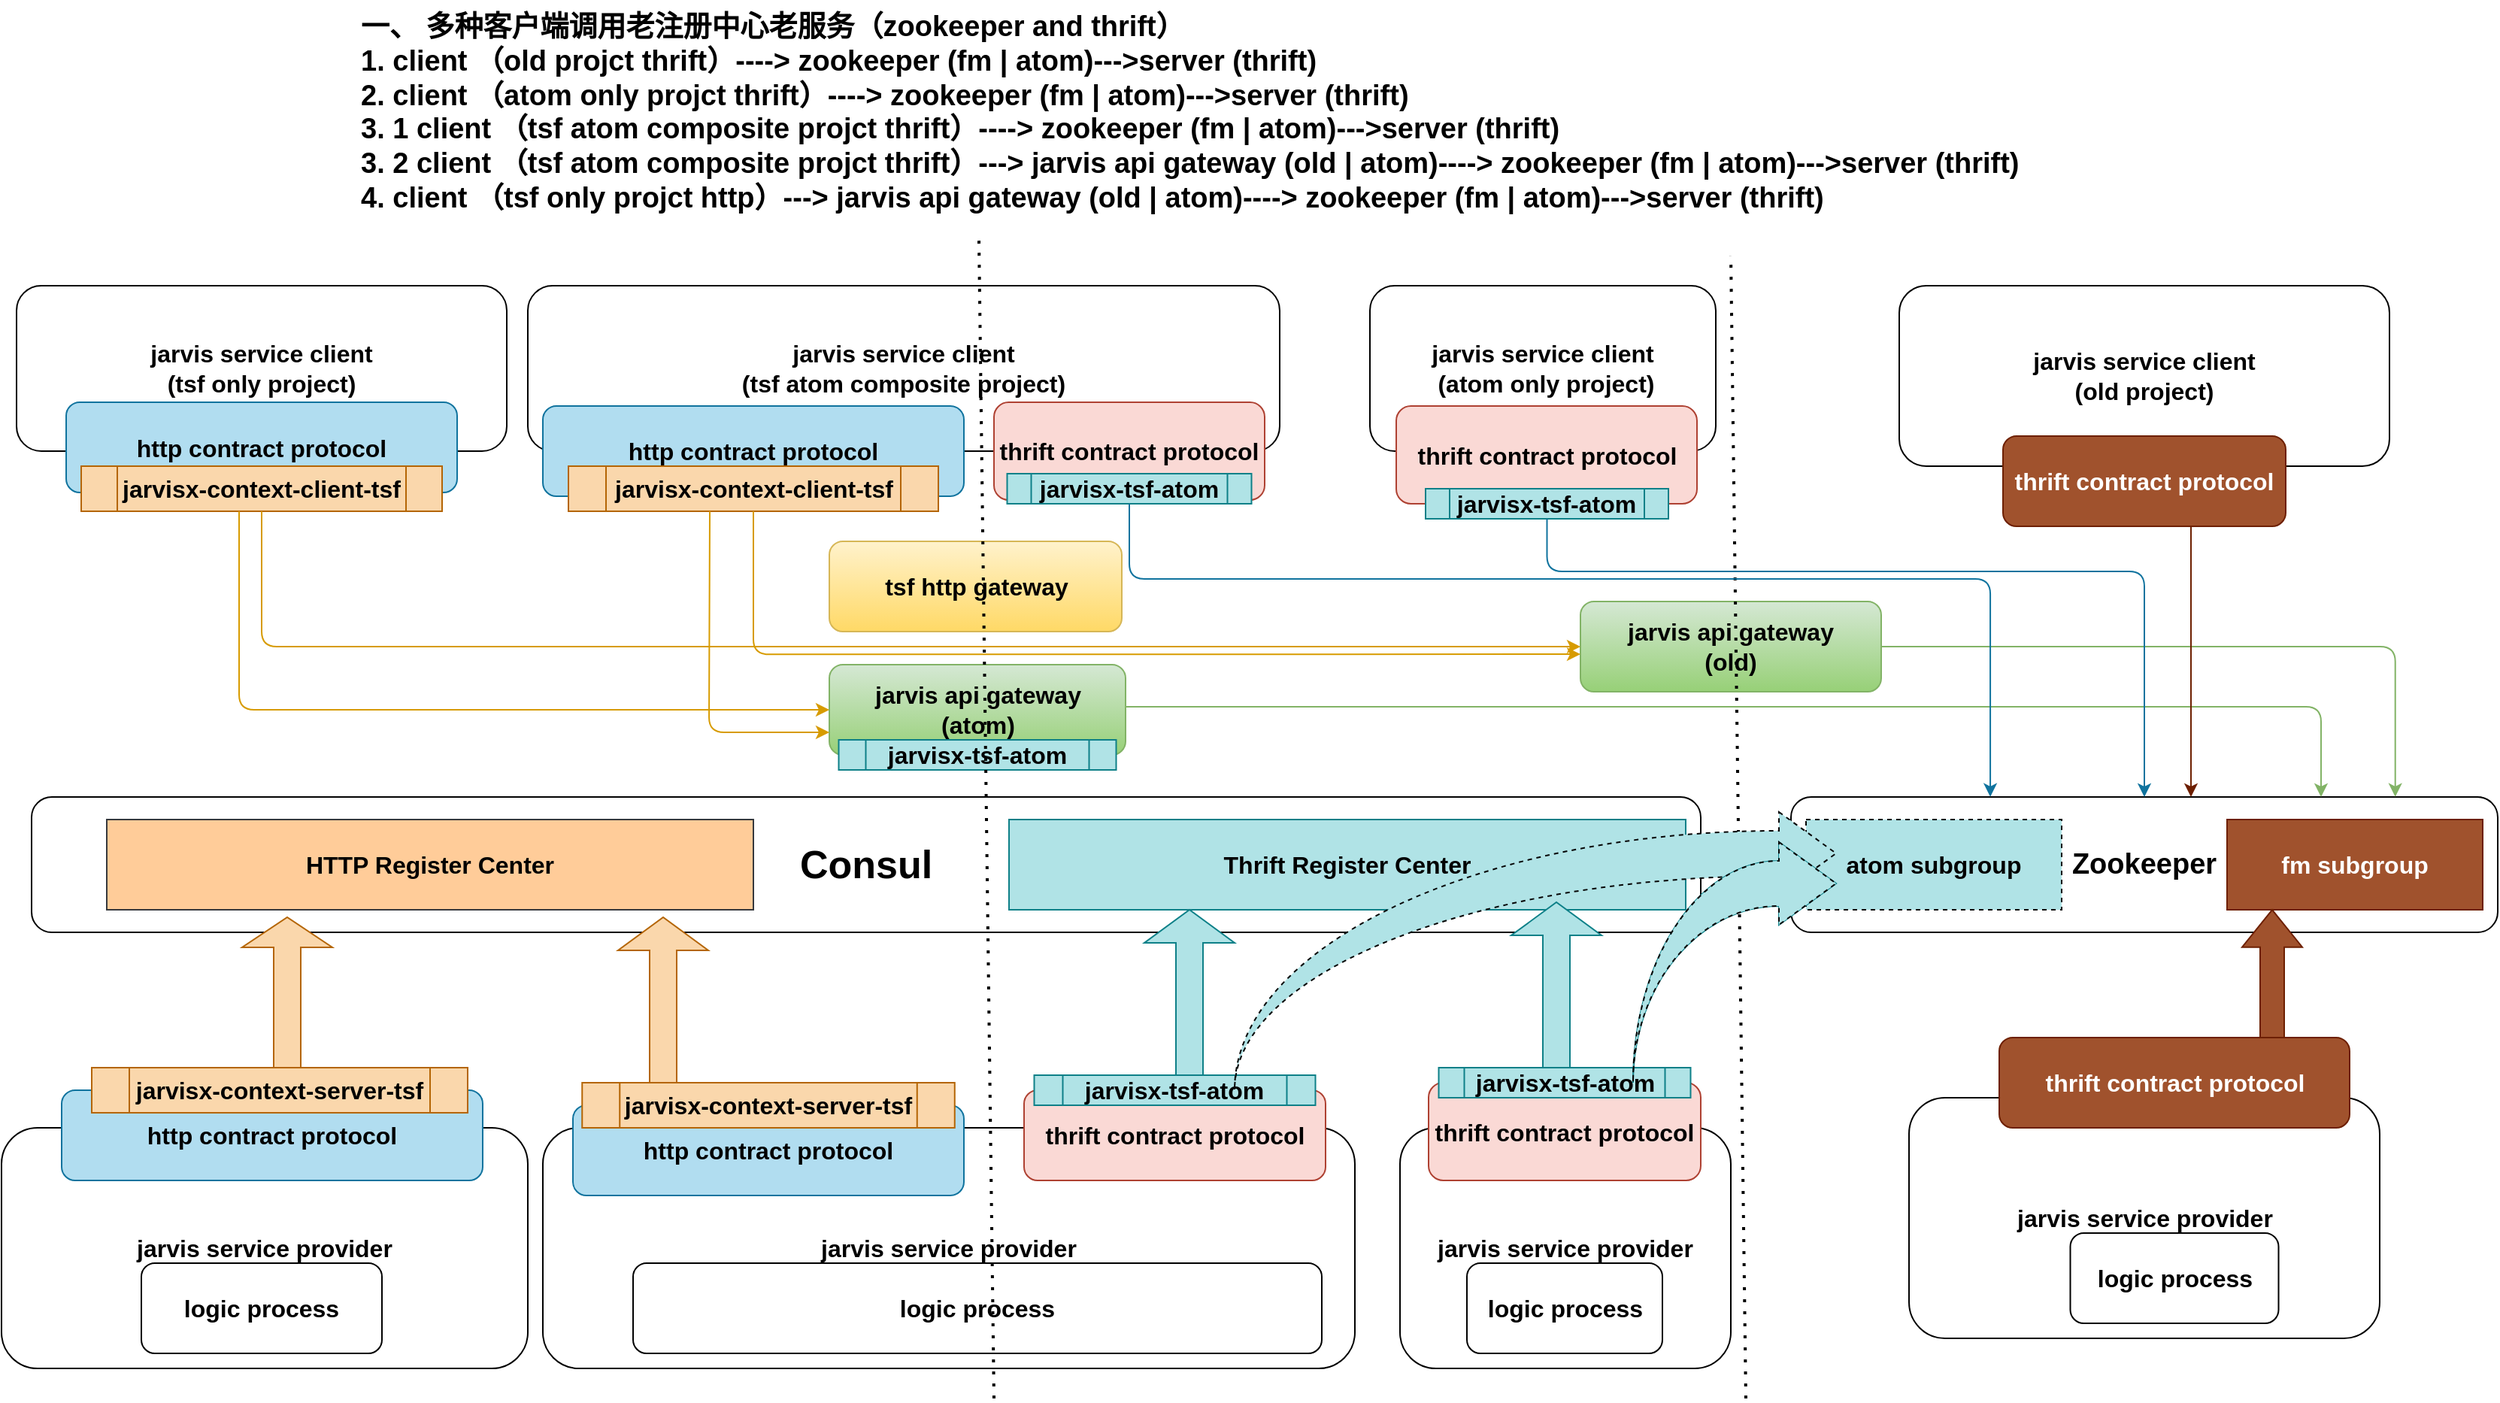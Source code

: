 <mxfile version="14.1.9" type="github">
  <diagram id="-b68cmkpjly45NJEYMcE" name="Page-1">
    <mxGraphModel dx="2701" dy="1997" grid="1" gridSize="10" guides="1" tooltips="1" connect="1" arrows="1" fold="1" page="1" pageScale="1" pageWidth="827" pageHeight="1169" math="0" shadow="0">
      <root>
        <mxCell id="0" />
        <mxCell id="1" parent="0" />
        <mxCell id="J-GAMBitPqSNVD4_ut0o-4" value="jarvis service provider" style="rounded=1;whiteSpace=wrap;html=1;fontStyle=1;align=center;horizontal=1;fontSize=16;" parent="1" vertex="1">
          <mxGeometry x="-260" y="390" width="540" height="160" as="geometry" />
        </mxCell>
        <mxCell id="J-GAMBitPqSNVD4_ut0o-15" value="tsf http gateway" style="rounded=1;whiteSpace=wrap;html=1;gradientColor=#ffd966;fillColor=#fff2cc;strokeColor=#d6b656;fontStyle=1;align=center;horizontal=1;fontSize=16;" parent="1" vertex="1">
          <mxGeometry x="-69.5" width="194.5" height="60" as="geometry" />
        </mxCell>
        <mxCell id="J-GAMBitPqSNVD4_ut0o-18" value="jarvis api gateway&lt;br style=&quot;font-size: 16px;&quot;&gt;(old)" style="rounded=1;whiteSpace=wrap;html=1;gradientColor=#97d077;fillColor=#d5e8d4;strokeColor=#82b366;fontStyle=1;align=center;horizontal=1;fontSize=16;" parent="1" vertex="1">
          <mxGeometry x="430" y="40" width="200" height="60" as="geometry" />
        </mxCell>
        <mxCell id="J-GAMBitPqSNVD4_ut0o-32" value="logic process" style="rounded=1;whiteSpace=wrap;html=1;fontStyle=1;align=center;horizontal=1;fontSize=16;" parent="1" vertex="1">
          <mxGeometry x="-200" y="480" width="458" height="60" as="geometry" />
        </mxCell>
        <mxCell id="J-GAMBitPqSNVD4_ut0o-40" value="Consul" style="rounded=1;whiteSpace=wrap;html=1;fontStyle=1;align=center;horizontal=1;fontSize=26;" parent="1" vertex="1">
          <mxGeometry x="-600" y="170" width="1110" height="90" as="geometry" />
        </mxCell>
        <mxCell id="J-GAMBitPqSNVD4_ut0o-41" value="Thrift Register Center" style="rounded=0;whiteSpace=wrap;html=1;fontStyle=1;align=center;horizontal=1;fontSize=16;fillColor=#b0e3e6;strokeColor=#0e8088;" parent="1" vertex="1">
          <mxGeometry x="50" y="185" width="450" height="60" as="geometry" />
        </mxCell>
        <mxCell id="J-GAMBitPqSNVD4_ut0o-42" value="HTTP Register Center" style="rounded=0;whiteSpace=wrap;html=1;fontStyle=1;align=center;horizontal=1;fontSize=16;fillColor=#ffcc99;strokeColor=#36393d;" parent="1" vertex="1">
          <mxGeometry x="-550" y="185" width="430" height="60" as="geometry" />
        </mxCell>
        <mxCell id="J-GAMBitPqSNVD4_ut0o-50" value="thrift contract protocol" style="rounded=1;whiteSpace=wrap;html=1;fillColor=#fad9d5;strokeColor=#ae4132;fontStyle=1;align=center;horizontal=1;fontSize=16;" parent="1" vertex="1">
          <mxGeometry x="60" y="365" width="200.5" height="60" as="geometry" />
        </mxCell>
        <mxCell id="J-GAMBitPqSNVD4_ut0o-51" value="jarvisx-tsf-atom" style="shape=process;whiteSpace=wrap;html=1;backgroundOutline=1;fillColor=#b0e3e6;strokeColor=#0e8088;fontStyle=1;align=center;horizontal=1;fontSize=16;" parent="1" vertex="1">
          <mxGeometry x="66.75" y="355" width="187" height="20" as="geometry" />
        </mxCell>
        <mxCell id="J-GAMBitPqSNVD4_ut0o-58" value="jarvis service client&lt;br style=&quot;font-size: 16px;&quot;&gt;(old project)" style="rounded=1;whiteSpace=wrap;html=1;fontStyle=1;align=center;horizontal=1;fontSize=16;" parent="1" vertex="1">
          <mxGeometry x="642" y="-170" width="326" height="120" as="geometry" />
        </mxCell>
        <mxCell id="J-GAMBitPqSNVD4_ut0o-61" value="thrift contract protocol" style="rounded=1;whiteSpace=wrap;html=1;fillColor=#a0522d;strokeColor=#6D1F00;fontColor=#ffffff;fontStyle=1;align=center;horizontal=1;fontSize=16;" parent="1" vertex="1">
          <mxGeometry x="711" y="-70" width="188" height="60" as="geometry" />
        </mxCell>
        <mxCell id="J-GAMBitPqSNVD4_ut0o-62" value="jarvis service provider" style="rounded=1;whiteSpace=wrap;html=1;fontStyle=1;align=center;horizontal=1;fontSize=16;" parent="1" vertex="1">
          <mxGeometry x="648.5" y="370" width="313" height="160" as="geometry" />
        </mxCell>
        <mxCell id="J-GAMBitPqSNVD4_ut0o-63" value="thrift contract protocol" style="rounded=1;whiteSpace=wrap;html=1;fillColor=#a0522d;strokeColor=#6D1F00;fontColor=#ffffff;fontStyle=1;align=center;horizontal=1;fontSize=16;" parent="1" vertex="1">
          <mxGeometry x="708.5" y="330" width="233" height="60" as="geometry" />
        </mxCell>
        <mxCell id="J-GAMBitPqSNVD4_ut0o-65" value="Zookeeper" style="rounded=1;whiteSpace=wrap;html=1;fontStyle=1;align=center;horizontal=1;fontSize=19;" parent="1" vertex="1">
          <mxGeometry x="570" y="170" width="470" height="90" as="geometry" />
        </mxCell>
        <mxCell id="J-GAMBitPqSNVD4_ut0o-66" value="atom subgroup" style="rounded=0;whiteSpace=wrap;html=1;fontStyle=1;align=center;horizontal=1;fontSize=16;fillColor=#b0e3e6;dashed=1;strokeColor=#050505;" parent="1" vertex="1">
          <mxGeometry x="580" y="185" width="170" height="60" as="geometry" />
        </mxCell>
        <mxCell id="J-GAMBitPqSNVD4_ut0o-67" value="fm subgroup" style="rounded=0;whiteSpace=wrap;html=1;fontStyle=1;align=center;horizontal=1;fontSize=16;fillColor=#a0522d;strokeColor=#6D1F00;fontColor=#ffffff;" parent="1" vertex="1">
          <mxGeometry x="860" y="185" width="170" height="60" as="geometry" />
        </mxCell>
        <mxCell id="J-GAMBitPqSNVD4_ut0o-68" value="" style="endArrow=none;dashed=1;html=1;dashPattern=1 3;strokeWidth=2;fontStyle=1;align=center;horizontal=1;fontSize=16;" parent="1" edge="1">
          <mxGeometry width="50" height="50" relative="1" as="geometry">
            <mxPoint x="540" y="570" as="sourcePoint" />
            <mxPoint x="530" y="-190" as="targetPoint" />
          </mxGeometry>
        </mxCell>
        <mxCell id="J-GAMBitPqSNVD4_ut0o-69" value="logic process" style="rounded=1;whiteSpace=wrap;html=1;fontStyle=1;align=center;horizontal=1;fontSize=16;" parent="1" vertex="1">
          <mxGeometry x="755.75" y="460" width="138.5" height="60" as="geometry" />
        </mxCell>
        <mxCell id="J-GAMBitPqSNVD4_ut0o-73" value="jarvis api gateway&lt;br style=&quot;font-size: 16px;&quot;&gt;(atom)" style="rounded=1;whiteSpace=wrap;html=1;gradientColor=#97d077;fillColor=#d5e8d4;strokeColor=#82b366;fontStyle=1;align=center;horizontal=1;fontSize=16;" parent="1" vertex="1">
          <mxGeometry x="-69.5" y="82" width="197" height="60" as="geometry" />
        </mxCell>
        <mxCell id="J-GAMBitPqSNVD4_ut0o-74" value="jarvisx-tsf-atom" style="shape=process;whiteSpace=wrap;html=1;backgroundOutline=1;fillColor=#b0e3e6;strokeColor=#0e8088;fontStyle=1;align=center;horizontal=1;fontSize=16;" parent="1" vertex="1">
          <mxGeometry x="-63.25" y="132" width="184.5" height="20" as="geometry" />
        </mxCell>
        <mxCell id="J-GAMBitPqSNVD4_ut0o-75" value="http contract protocol" style="rounded=1;whiteSpace=wrap;html=1;fillColor=#b1ddf0;strokeColor=#10739e;fontStyle=1;align=center;horizontal=1;fontSize=16;" parent="1" vertex="1">
          <mxGeometry x="-240" y="375" width="260" height="60" as="geometry" />
        </mxCell>
        <mxCell id="J-GAMBitPqSNVD4_ut0o-76" value="jarvisx-context-server-tsf" style="shape=process;whiteSpace=wrap;html=1;backgroundOutline=1;fillColor=#fad7ac;strokeColor=#b46504;fontStyle=1;align=center;horizontal=1;fontSize=16;" parent="1" vertex="1">
          <mxGeometry x="-233.87" y="360" width="247.75" height="30" as="geometry" />
        </mxCell>
        <mxCell id="J-GAMBitPqSNVD4_ut0o-77" value="jarvis service client&lt;br style=&quot;font-size: 16px;&quot;&gt;(tsf atom composite project)" style="rounded=1;whiteSpace=wrap;html=1;fontStyle=1;align=center;horizontal=1;fontSize=16;" parent="1" vertex="1">
          <mxGeometry x="-270" y="-170" width="500" height="110" as="geometry" />
        </mxCell>
        <mxCell id="J-GAMBitPqSNVD4_ut0o-78" value="jarvis service client &lt;br style=&quot;font-size: 16px;&quot;&gt;(tsf only project)" style="rounded=1;whiteSpace=wrap;html=1;fontStyle=1;align=center;horizontal=1;fontSize=16;" parent="1" vertex="1">
          <mxGeometry x="-610" y="-170" width="326" height="110" as="geometry" />
        </mxCell>
        <mxCell id="J-GAMBitPqSNVD4_ut0o-79" value="http contract protocol" style="rounded=1;whiteSpace=wrap;html=1;fillColor=#b1ddf0;strokeColor=#10739e;fontStyle=1;align=center;horizontal=1;fontSize=16;" parent="1" vertex="1">
          <mxGeometry x="-577" y="-92.5" width="260" height="60" as="geometry" />
        </mxCell>
        <mxCell id="J-GAMBitPqSNVD4_ut0o-80" value="jarvisx-context-client-tsf" style="shape=process;whiteSpace=wrap;html=1;backgroundOutline=1;fillColor=#fad7ac;strokeColor=#b46504;fontStyle=1;align=center;horizontal=1;fontSize=16;" parent="1" vertex="1">
          <mxGeometry x="-567" y="-50" width="240" height="30" as="geometry" />
        </mxCell>
        <mxCell id="J-GAMBitPqSNVD4_ut0o-81" value="jarvis service client&lt;br style=&quot;font-size: 16px;&quot;&gt;&amp;nbsp;(atom only project)" style="rounded=1;whiteSpace=wrap;html=1;fontStyle=1;align=center;horizontal=1;fontSize=16;" parent="1" vertex="1">
          <mxGeometry x="290" y="-170" width="230" height="110" as="geometry" />
        </mxCell>
        <mxCell id="J-GAMBitPqSNVD4_ut0o-82" value="thrift contract protocol" style="rounded=1;whiteSpace=wrap;html=1;fillColor=#fad9d5;strokeColor=#ae4132;fontStyle=1;align=center;horizontal=1;fontSize=16;" parent="1" vertex="1">
          <mxGeometry x="307.5" y="-90" width="200" height="65" as="geometry" />
        </mxCell>
        <mxCell id="J-GAMBitPqSNVD4_ut0o-83" value="jarvisx-tsf-atom" style="shape=process;whiteSpace=wrap;html=1;backgroundOutline=1;fillColor=#b0e3e6;strokeColor=#0e8088;fontStyle=1;align=center;horizontal=1;fontSize=16;" parent="1" vertex="1">
          <mxGeometry x="327" y="-35" width="161.5" height="20" as="geometry" />
        </mxCell>
        <mxCell id="J-GAMBitPqSNVD4_ut0o-84" value="" style="endArrow=none;dashed=1;html=1;dashPattern=1 3;strokeWidth=2;fontStyle=1;align=center;horizontal=1;fontSize=16;" parent="1" edge="1">
          <mxGeometry width="50" height="50" relative="1" as="geometry">
            <mxPoint x="40" y="570" as="sourcePoint" />
            <mxPoint x="30" y="-200" as="targetPoint" />
          </mxGeometry>
        </mxCell>
        <mxCell id="J-GAMBitPqSNVD4_ut0o-85" value="http contract protocol" style="rounded=1;whiteSpace=wrap;html=1;fillColor=#b1ddf0;strokeColor=#10739e;fontStyle=1;align=center;horizontal=1;fontSize=16;" parent="1" vertex="1">
          <mxGeometry x="-260" y="-90" width="280" height="60" as="geometry" />
        </mxCell>
        <mxCell id="J-GAMBitPqSNVD4_ut0o-86" value="jarvisx-context-client-tsf" style="shape=process;whiteSpace=wrap;html=1;backgroundOutline=1;fillColor=#fad7ac;strokeColor=#b46504;fontStyle=1;align=center;horizontal=1;fontSize=16;" parent="1" vertex="1">
          <mxGeometry x="-243" y="-50" width="246" height="30" as="geometry" />
        </mxCell>
        <mxCell id="J-GAMBitPqSNVD4_ut0o-87" value="thrift contract protocol" style="rounded=1;whiteSpace=wrap;html=1;fillColor=#fad9d5;strokeColor=#ae4132;fontStyle=1;align=center;horizontal=1;fontSize=16;" parent="1" vertex="1">
          <mxGeometry x="40" y="-92.5" width="180" height="65" as="geometry" />
        </mxCell>
        <mxCell id="J-GAMBitPqSNVD4_ut0o-88" value="jarvisx-tsf-atom" style="shape=process;whiteSpace=wrap;html=1;backgroundOutline=1;fillColor=#b0e3e6;strokeColor=#0e8088;fontStyle=1;align=center;horizontal=1;fontSize=16;" parent="1" vertex="1">
          <mxGeometry x="48.75" y="-45" width="162.5" height="20" as="geometry" />
        </mxCell>
        <mxCell id="Yk1hcENggpTfmtGuUN9E-1" value="jarvis service provider" style="rounded=1;whiteSpace=wrap;html=1;fontStyle=1;align=center;horizontal=1;fontSize=16;" parent="1" vertex="1">
          <mxGeometry x="-620" y="390" width="350" height="160" as="geometry" />
        </mxCell>
        <mxCell id="Yk1hcENggpTfmtGuUN9E-3" value="logic process" style="rounded=1;whiteSpace=wrap;html=1;fontStyle=1;align=center;horizontal=1;fontSize=16;" parent="1" vertex="1">
          <mxGeometry x="-527" y="480" width="160" height="60" as="geometry" />
        </mxCell>
        <mxCell id="Yk1hcENggpTfmtGuUN9E-4" value="http contract protocol" style="rounded=1;whiteSpace=wrap;html=1;fillColor=#b1ddf0;strokeColor=#10739e;fontStyle=1;align=center;horizontal=1;fontSize=16;" parent="1" vertex="1">
          <mxGeometry x="-580" y="365" width="280" height="60" as="geometry" />
        </mxCell>
        <mxCell id="Yk1hcENggpTfmtGuUN9E-5" value="jarvisx-context-server-tsf" style="shape=process;whiteSpace=wrap;html=1;backgroundOutline=1;fillColor=#fad7ac;strokeColor=#b46504;fontStyle=1;align=center;horizontal=1;fontSize=16;" parent="1" vertex="1">
          <mxGeometry x="-560" y="350" width="250" height="30" as="geometry" />
        </mxCell>
        <mxCell id="Yk1hcENggpTfmtGuUN9E-6" value="jarvis service provider" style="rounded=1;whiteSpace=wrap;html=1;fontStyle=1;align=center;horizontal=1;fontSize=16;" parent="1" vertex="1">
          <mxGeometry x="310" y="390" width="220" height="160" as="geometry" />
        </mxCell>
        <mxCell id="Yk1hcENggpTfmtGuUN9E-7" value="logic process" style="rounded=1;whiteSpace=wrap;html=1;fontStyle=1;align=center;horizontal=1;fontSize=16;" parent="1" vertex="1">
          <mxGeometry x="354.5" y="480" width="130" height="60" as="geometry" />
        </mxCell>
        <mxCell id="Yk1hcENggpTfmtGuUN9E-10" value="thrift contract protocol" style="rounded=1;whiteSpace=wrap;html=1;fillColor=#fad9d5;strokeColor=#ae4132;fontStyle=1;align=center;horizontal=1;fontSize=16;" parent="1" vertex="1">
          <mxGeometry x="329" y="360" width="181" height="65" as="geometry" />
        </mxCell>
        <mxCell id="Yk1hcENggpTfmtGuUN9E-11" value="jarvisx-tsf-atom" style="shape=process;whiteSpace=wrap;html=1;backgroundOutline=1;fillColor=#b0e3e6;strokeColor=#0e8088;fontStyle=1;align=center;horizontal=1;fontSize=16;" parent="1" vertex="1">
          <mxGeometry x="335.75" y="350" width="167.5" height="20" as="geometry" />
        </mxCell>
        <mxCell id="4Uo-slI3aMZufZxtW_4q-7" value="" style="shape=singleArrow;direction=north;whiteSpace=wrap;html=1;fontSize=19;align=left;fillColor=#fad7ac;strokeColor=#b46504;" vertex="1" parent="1">
          <mxGeometry x="-460" y="250" width="60" height="100" as="geometry" />
        </mxCell>
        <mxCell id="4Uo-slI3aMZufZxtW_4q-8" value="" style="shape=singleArrow;direction=north;whiteSpace=wrap;html=1;fontSize=19;align=left;fillColor=#fad7ac;strokeColor=#b46504;" vertex="1" parent="1">
          <mxGeometry x="-210" y="250" width="60" height="110" as="geometry" />
        </mxCell>
        <mxCell id="4Uo-slI3aMZufZxtW_4q-9" value="" style="shape=singleArrow;direction=north;whiteSpace=wrap;html=1;fontSize=19;align=left;fillColor=#b0e3e6;strokeColor=#0e8088;" vertex="1" parent="1">
          <mxGeometry x="140" y="245" width="60" height="110" as="geometry" />
        </mxCell>
        <mxCell id="4Uo-slI3aMZufZxtW_4q-10" value="" style="shape=singleArrow;direction=north;whiteSpace=wrap;html=1;fontSize=19;align=left;fillColor=#b0e3e6;strokeColor=#0e8088;" vertex="1" parent="1">
          <mxGeometry x="384" y="240" width="60" height="110" as="geometry" />
        </mxCell>
        <mxCell id="4Uo-slI3aMZufZxtW_4q-14" value="" style="html=1;shadow=0;align=center;verticalAlign=middle;shape=mxgraph.arrows2.jumpInArrow;dy=15;dx=38;arrowHead=55;fontSize=19;fillColor=#b0e3e6;dashed=1;strokeColor=#050505;" vertex="1" parent="1">
          <mxGeometry x="200" y="180" width="400" height="185" as="geometry" />
        </mxCell>
        <mxCell id="4Uo-slI3aMZufZxtW_4q-15" value="" style="html=1;shadow=0;align=center;verticalAlign=middle;shape=mxgraph.arrows2.jumpInArrow;dy=15;dx=38;arrowHead=55;fontSize=19;fillColor=#b0e3e6;strokeColor=#0e8088;" vertex="1" parent="1">
          <mxGeometry x="465" y="200" width="135" height="160" as="geometry" />
        </mxCell>
        <mxCell id="4Uo-slI3aMZufZxtW_4q-17" value="" style="html=1;shadow=0;dashed=0;align=center;verticalAlign=middle;shape=mxgraph.arrows2.arrow;dy=0.6;dx=24.83;direction=north;notch=0;fontSize=19;fillColor=#a0522d;strokeColor=#6D1F00;fontColor=#ffffff;" vertex="1" parent="1">
          <mxGeometry x="870" y="245" width="40" height="85" as="geometry" />
        </mxCell>
        <mxCell id="4Uo-slI3aMZufZxtW_4q-18" value="" style="html=1;shadow=0;align=center;verticalAlign=middle;shape=mxgraph.arrows2.jumpInArrow;dy=15;dx=38;arrowHead=55;fontSize=19;fillColor=#b0e3e6;dashed=1;strokeColor=#050505;" vertex="1" parent="1">
          <mxGeometry x="465" y="200" width="135" height="160" as="geometry" />
        </mxCell>
        <mxCell id="4Uo-slI3aMZufZxtW_4q-24" value="" style="edgeStyle=elbowEdgeStyle;elbow=horizontal;endArrow=classic;html=1;strokeColor=#d79b00;fontSize=19;align=center;entryX=0;entryY=0.5;entryDx=0;entryDy=0;gradientColor=#ffa500;fillColor=#ffcd28;" edge="1" parent="1" target="J-GAMBitPqSNVD4_ut0o-73">
          <mxGeometry width="50" height="50" relative="1" as="geometry">
            <mxPoint x="-462" y="-20" as="sourcePoint" />
            <mxPoint x="-40" y="160" as="targetPoint" />
            <Array as="points">
              <mxPoint x="-462" y="30" />
            </Array>
          </mxGeometry>
        </mxCell>
        <mxCell id="4Uo-slI3aMZufZxtW_4q-26" value="" style="edgeStyle=elbowEdgeStyle;elbow=horizontal;endArrow=classic;html=1;strokeColor=#d79b00;fontSize=19;align=center;entryX=0;entryY=0.75;entryDx=0;entryDy=0;gradientColor=#ffa500;fillColor=#ffcd28;" edge="1" parent="1" target="J-GAMBitPqSNVD4_ut0o-73">
          <mxGeometry width="50" height="50" relative="1" as="geometry">
            <mxPoint x="-149" y="-20" as="sourcePoint" />
            <mxPoint x="-69.5" y="92.5" as="targetPoint" />
            <Array as="points">
              <mxPoint x="-149.5" y="22.5" />
            </Array>
          </mxGeometry>
        </mxCell>
        <mxCell id="4Uo-slI3aMZufZxtW_4q-27" value="" style="edgeStyle=segmentEdgeStyle;endArrow=classic;html=1;strokeColor=#d79b00;fontSize=19;align=center;exitX=0.5;exitY=1;exitDx=0;exitDy=0;gradientColor=#ffa500;fillColor=#ffcd28;" edge="1" parent="1" source="J-GAMBitPqSNVD4_ut0o-80" target="J-GAMBitPqSNVD4_ut0o-18">
          <mxGeometry width="50" height="50" relative="1" as="geometry">
            <mxPoint x="-440" y="-10" as="sourcePoint" />
            <mxPoint x="30" y="170" as="targetPoint" />
            <Array as="points">
              <mxPoint x="-447" y="70" />
            </Array>
          </mxGeometry>
        </mxCell>
        <mxCell id="4Uo-slI3aMZufZxtW_4q-28" value="" style="edgeStyle=segmentEdgeStyle;endArrow=classic;html=1;strokeColor=#d79b00;fontSize=19;align=center;exitX=0.5;exitY=1;exitDx=0;exitDy=0;gradientColor=#ffa500;fillColor=#ffcd28;" edge="1" parent="1" source="J-GAMBitPqSNVD4_ut0o-86">
          <mxGeometry width="50" height="50" relative="1" as="geometry">
            <mxPoint x="-120" y="-10" as="sourcePoint" />
            <mxPoint x="430" y="75.059" as="targetPoint" />
            <Array as="points">
              <mxPoint x="-120" y="75" />
            </Array>
          </mxGeometry>
        </mxCell>
        <mxCell id="4Uo-slI3aMZufZxtW_4q-29" value="" style="edgeStyle=elbowEdgeStyle;elbow=vertical;endArrow=classic;html=1;strokeColor=#82b366;fontSize=19;align=center;entryX=0.75;entryY=0;entryDx=0;entryDy=0;gradientColor=#97d077;fillColor=#d5e8d4;" edge="1" parent="1" target="J-GAMBitPqSNVD4_ut0o-65">
          <mxGeometry width="50" height="50" relative="1" as="geometry">
            <mxPoint x="127" y="110" as="sourcePoint" />
            <mxPoint x="620" y="90" as="targetPoint" />
            <Array as="points">
              <mxPoint x="550" y="110" />
            </Array>
          </mxGeometry>
        </mxCell>
        <mxCell id="4Uo-slI3aMZufZxtW_4q-30" value="" style="edgeStyle=elbowEdgeStyle;elbow=vertical;endArrow=classic;html=1;strokeColor=#82b366;fontSize=19;align=center;exitX=1;exitY=0.5;exitDx=0;exitDy=0;entryX=0.855;entryY=-0.001;entryDx=0;entryDy=0;entryPerimeter=0;gradientColor=#97d077;fillColor=#d5e8d4;" edge="1" parent="1" source="J-GAMBitPqSNVD4_ut0o-18" target="J-GAMBitPqSNVD4_ut0o-65">
          <mxGeometry width="50" height="50" relative="1" as="geometry">
            <mxPoint x="160" y="108.92" as="sourcePoint" />
            <mxPoint x="970" y="160" as="targetPoint" />
            <Array as="points">
              <mxPoint x="820" y="70" />
            </Array>
          </mxGeometry>
        </mxCell>
        <mxCell id="4Uo-slI3aMZufZxtW_4q-32" value="" style="edgeStyle=elbowEdgeStyle;elbow=vertical;endArrow=classic;html=1;strokeColor=#10739e;fontSize=19;align=center;entryX=0.5;entryY=0;entryDx=0;entryDy=0;exitX=0.5;exitY=1;exitDx=0;exitDy=0;fillColor=#b1ddf0;" edge="1" parent="1" source="J-GAMBitPqSNVD4_ut0o-83" target="J-GAMBitPqSNVD4_ut0o-65">
          <mxGeometry width="50" height="50" relative="1" as="geometry">
            <mxPoint x="340" y="50" as="sourcePoint" />
            <mxPoint x="390" as="targetPoint" />
            <Array as="points">
              <mxPoint x="660" y="20" />
            </Array>
          </mxGeometry>
        </mxCell>
        <mxCell id="4Uo-slI3aMZufZxtW_4q-34" value="" style="edgeStyle=elbowEdgeStyle;elbow=vertical;endArrow=classic;html=1;strokeColor=#10739e;fontSize=19;align=center;entryX=0.282;entryY=-0.001;entryDx=0;entryDy=0;entryPerimeter=0;exitX=0.5;exitY=1;exitDx=0;exitDy=0;fillColor=#b1ddf0;" edge="1" parent="1" source="J-GAMBitPqSNVD4_ut0o-88" target="J-GAMBitPqSNVD4_ut0o-65">
          <mxGeometry width="50" height="50" relative="1" as="geometry">
            <mxPoint x="370.0" y="-10" as="sourcePoint" />
            <mxPoint x="877.7" y="176.08" as="targetPoint" />
            <Array as="points">
              <mxPoint x="622.25" y="25" />
            </Array>
          </mxGeometry>
        </mxCell>
        <mxCell id="4Uo-slI3aMZufZxtW_4q-37" value="&lt;b&gt;一、 多种客户端调用老注册中心老服务（zookeeper and thrift）&lt;br&gt;1. client （old projct thrift）----&amp;gt; zookeeper (fm | atom)---&amp;gt;server  (thrift)&lt;br&gt;2. client （atom only projct thrift）----&amp;gt; zookeeper (fm | atom)---&amp;gt;server  (thrift)&lt;br&gt;3. 1 client （tsf atom composite projct thrift）----&amp;gt; zookeeper (fm | atom)---&amp;gt;server  (thrift)&lt;br&gt;3. 2 client （tsf atom composite projct thrift）---&amp;gt; jarvis api gateway (old | atom)----&amp;gt; zookeeper (fm | atom)---&amp;gt;server  (thrift)&lt;br&gt;4. client （tsf only projct http）---&amp;gt; jarvis api gateway (old | atom)----&amp;gt; zookeeper (fm | atom)---&amp;gt;server  (thrift)&lt;/b&gt;" style="text;whiteSpace=wrap;html=1;fontSize=19;" vertex="1" parent="1">
          <mxGeometry x="-383" y="-360" width="1210" height="148" as="geometry" />
        </mxCell>
        <mxCell id="4Uo-slI3aMZufZxtW_4q-41" value="" style="endArrow=classic;html=1;strokeColor=#6D1F00;fontSize=19;align=center;exitX=0.5;exitY=1;exitDx=0;exitDy=0;entryX=0.5;entryY=0;entryDx=0;entryDy=0;fillColor=#a0522d;" edge="1" parent="1">
          <mxGeometry width="50" height="50" relative="1" as="geometry">
            <mxPoint x="836" y="-10" as="sourcePoint" />
            <mxPoint x="836" y="170" as="targetPoint" />
          </mxGeometry>
        </mxCell>
      </root>
    </mxGraphModel>
  </diagram>
</mxfile>
